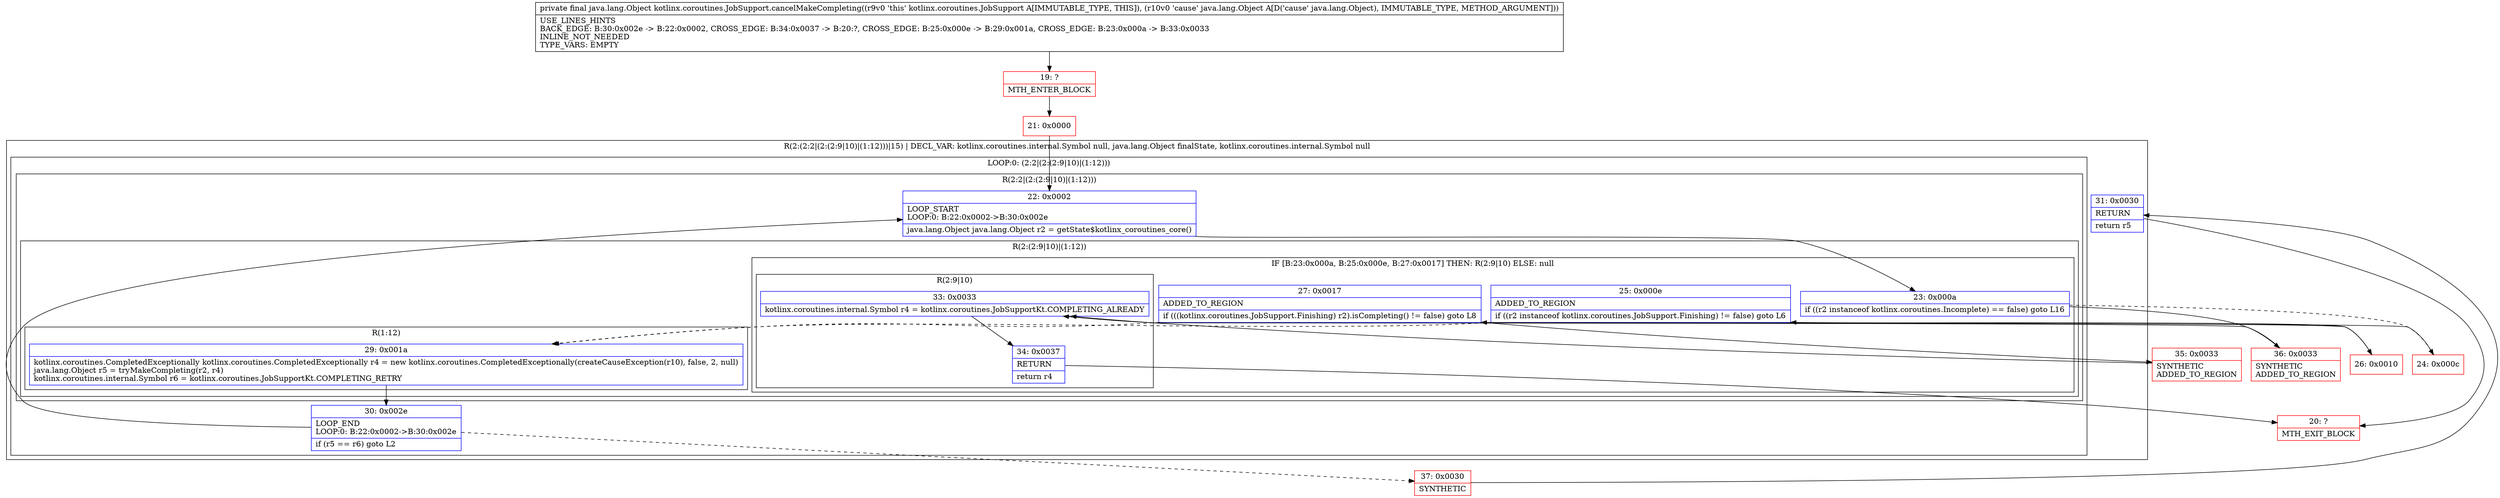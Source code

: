 digraph "CFG forkotlinx.coroutines.JobSupport.cancelMakeCompleting(Ljava\/lang\/Object;)Ljava\/lang\/Object;" {
subgraph cluster_Region_1797579992 {
label = "R(2:(2:2|(2:(2:9|10)|(1:12)))|15) | DECL_VAR: kotlinx.coroutines.internal.Symbol null, java.lang.Object finalState, kotlinx.coroutines.internal.Symbol null\l";
node [shape=record,color=blue];
subgraph cluster_LoopRegion_898353098 {
label = "LOOP:0: (2:2|(2:(2:9|10)|(1:12)))";
node [shape=record,color=blue];
Node_30 [shape=record,label="{30\:\ 0x002e|LOOP_END\lLOOP:0: B:22:0x0002\-\>B:30:0x002e\l|if (r5 == r6) goto L2\l}"];
subgraph cluster_Region_356241255 {
label = "R(2:2|(2:(2:9|10)|(1:12)))";
node [shape=record,color=blue];
Node_22 [shape=record,label="{22\:\ 0x0002|LOOP_START\lLOOP:0: B:22:0x0002\-\>B:30:0x002e\l|java.lang.Object java.lang.Object r2 = getState$kotlinx_coroutines_core()\l}"];
subgraph cluster_Region_1398425446 {
label = "R(2:(2:9|10)|(1:12))";
node [shape=record,color=blue];
subgraph cluster_IfRegion_1763110135 {
label = "IF [B:23:0x000a, B:25:0x000e, B:27:0x0017] THEN: R(2:9|10) ELSE: null";
node [shape=record,color=blue];
Node_23 [shape=record,label="{23\:\ 0x000a|if ((r2 instanceof kotlinx.coroutines.Incomplete) == false) goto L16\l}"];
Node_25 [shape=record,label="{25\:\ 0x000e|ADDED_TO_REGION\l|if ((r2 instanceof kotlinx.coroutines.JobSupport.Finishing) != false) goto L6\l}"];
Node_27 [shape=record,label="{27\:\ 0x0017|ADDED_TO_REGION\l|if (((kotlinx.coroutines.JobSupport.Finishing) r2).isCompleting() != false) goto L8\l}"];
subgraph cluster_Region_2122350474 {
label = "R(2:9|10)";
node [shape=record,color=blue];
Node_33 [shape=record,label="{33\:\ 0x0033|kotlinx.coroutines.internal.Symbol r4 = kotlinx.coroutines.JobSupportKt.COMPLETING_ALREADY\l}"];
Node_34 [shape=record,label="{34\:\ 0x0037|RETURN\l|return r4\l}"];
}
}
subgraph cluster_Region_1471727547 {
label = "R(1:12)";
node [shape=record,color=blue];
Node_29 [shape=record,label="{29\:\ 0x001a|kotlinx.coroutines.CompletedExceptionally kotlinx.coroutines.CompletedExceptionally r4 = new kotlinx.coroutines.CompletedExceptionally(createCauseException(r10), false, 2, null)\ljava.lang.Object r5 = tryMakeCompleting(r2, r4)\lkotlinx.coroutines.internal.Symbol r6 = kotlinx.coroutines.JobSupportKt.COMPLETING_RETRY\l}"];
}
}
}
}
Node_31 [shape=record,label="{31\:\ 0x0030|RETURN\l|return r5\l}"];
}
Node_19 [shape=record,color=red,label="{19\:\ ?|MTH_ENTER_BLOCK\l}"];
Node_21 [shape=record,color=red,label="{21\:\ 0x0000}"];
Node_24 [shape=record,color=red,label="{24\:\ 0x000c}"];
Node_26 [shape=record,color=red,label="{26\:\ 0x0010}"];
Node_35 [shape=record,color=red,label="{35\:\ 0x0033|SYNTHETIC\lADDED_TO_REGION\l}"];
Node_20 [shape=record,color=red,label="{20\:\ ?|MTH_EXIT_BLOCK\l}"];
Node_37 [shape=record,color=red,label="{37\:\ 0x0030|SYNTHETIC\l}"];
Node_36 [shape=record,color=red,label="{36\:\ 0x0033|SYNTHETIC\lADDED_TO_REGION\l}"];
MethodNode[shape=record,label="{private final java.lang.Object kotlinx.coroutines.JobSupport.cancelMakeCompleting((r9v0 'this' kotlinx.coroutines.JobSupport A[IMMUTABLE_TYPE, THIS]), (r10v0 'cause' java.lang.Object A[D('cause' java.lang.Object), IMMUTABLE_TYPE, METHOD_ARGUMENT]))  | USE_LINES_HINTS\lBACK_EDGE: B:30:0x002e \-\> B:22:0x0002, CROSS_EDGE: B:34:0x0037 \-\> B:20:?, CROSS_EDGE: B:25:0x000e \-\> B:29:0x001a, CROSS_EDGE: B:23:0x000a \-\> B:33:0x0033\lINLINE_NOT_NEEDED\lTYPE_VARS: EMPTY\l}"];
MethodNode -> Node_19;Node_30 -> Node_22;
Node_30 -> Node_37[style=dashed];
Node_22 -> Node_23;
Node_23 -> Node_24[style=dashed];
Node_23 -> Node_36;
Node_25 -> Node_26;
Node_25 -> Node_29[style=dashed];
Node_27 -> Node_29[style=dashed];
Node_27 -> Node_35;
Node_33 -> Node_34;
Node_34 -> Node_20;
Node_29 -> Node_30;
Node_31 -> Node_20;
Node_19 -> Node_21;
Node_21 -> Node_22;
Node_24 -> Node_25;
Node_26 -> Node_27;
Node_35 -> Node_33;
Node_37 -> Node_31;
Node_36 -> Node_33;
}

